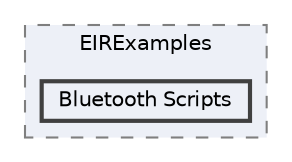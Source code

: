 digraph "Samples~/EIRExamples/Bluetooth Scripts"
{
 // LATEX_PDF_SIZE
  bgcolor="transparent";
  edge [fontname=Helvetica,fontsize=10,labelfontname=Helvetica,labelfontsize=10];
  node [fontname=Helvetica,fontsize=10,shape=box,height=0.2,width=0.4];
  compound=true
  subgraph clusterdir_d4d07ff60be7fb4f9cc9c0e565a3ad29 {
    graph [ bgcolor="#edf0f7", pencolor="grey50", label="EIRExamples", fontname=Helvetica,fontsize=10 style="filled,dashed", URL="dir_d4d07ff60be7fb4f9cc9c0e565a3ad29.html",tooltip=""]
  dir_593d3249549baeb3ca6e93cbc0350a2a [label="Bluetooth Scripts", fillcolor="#edf0f7", color="grey25", style="filled,bold", URL="dir_593d3249549baeb3ca6e93cbc0350a2a.html",tooltip=""];
  }
}
